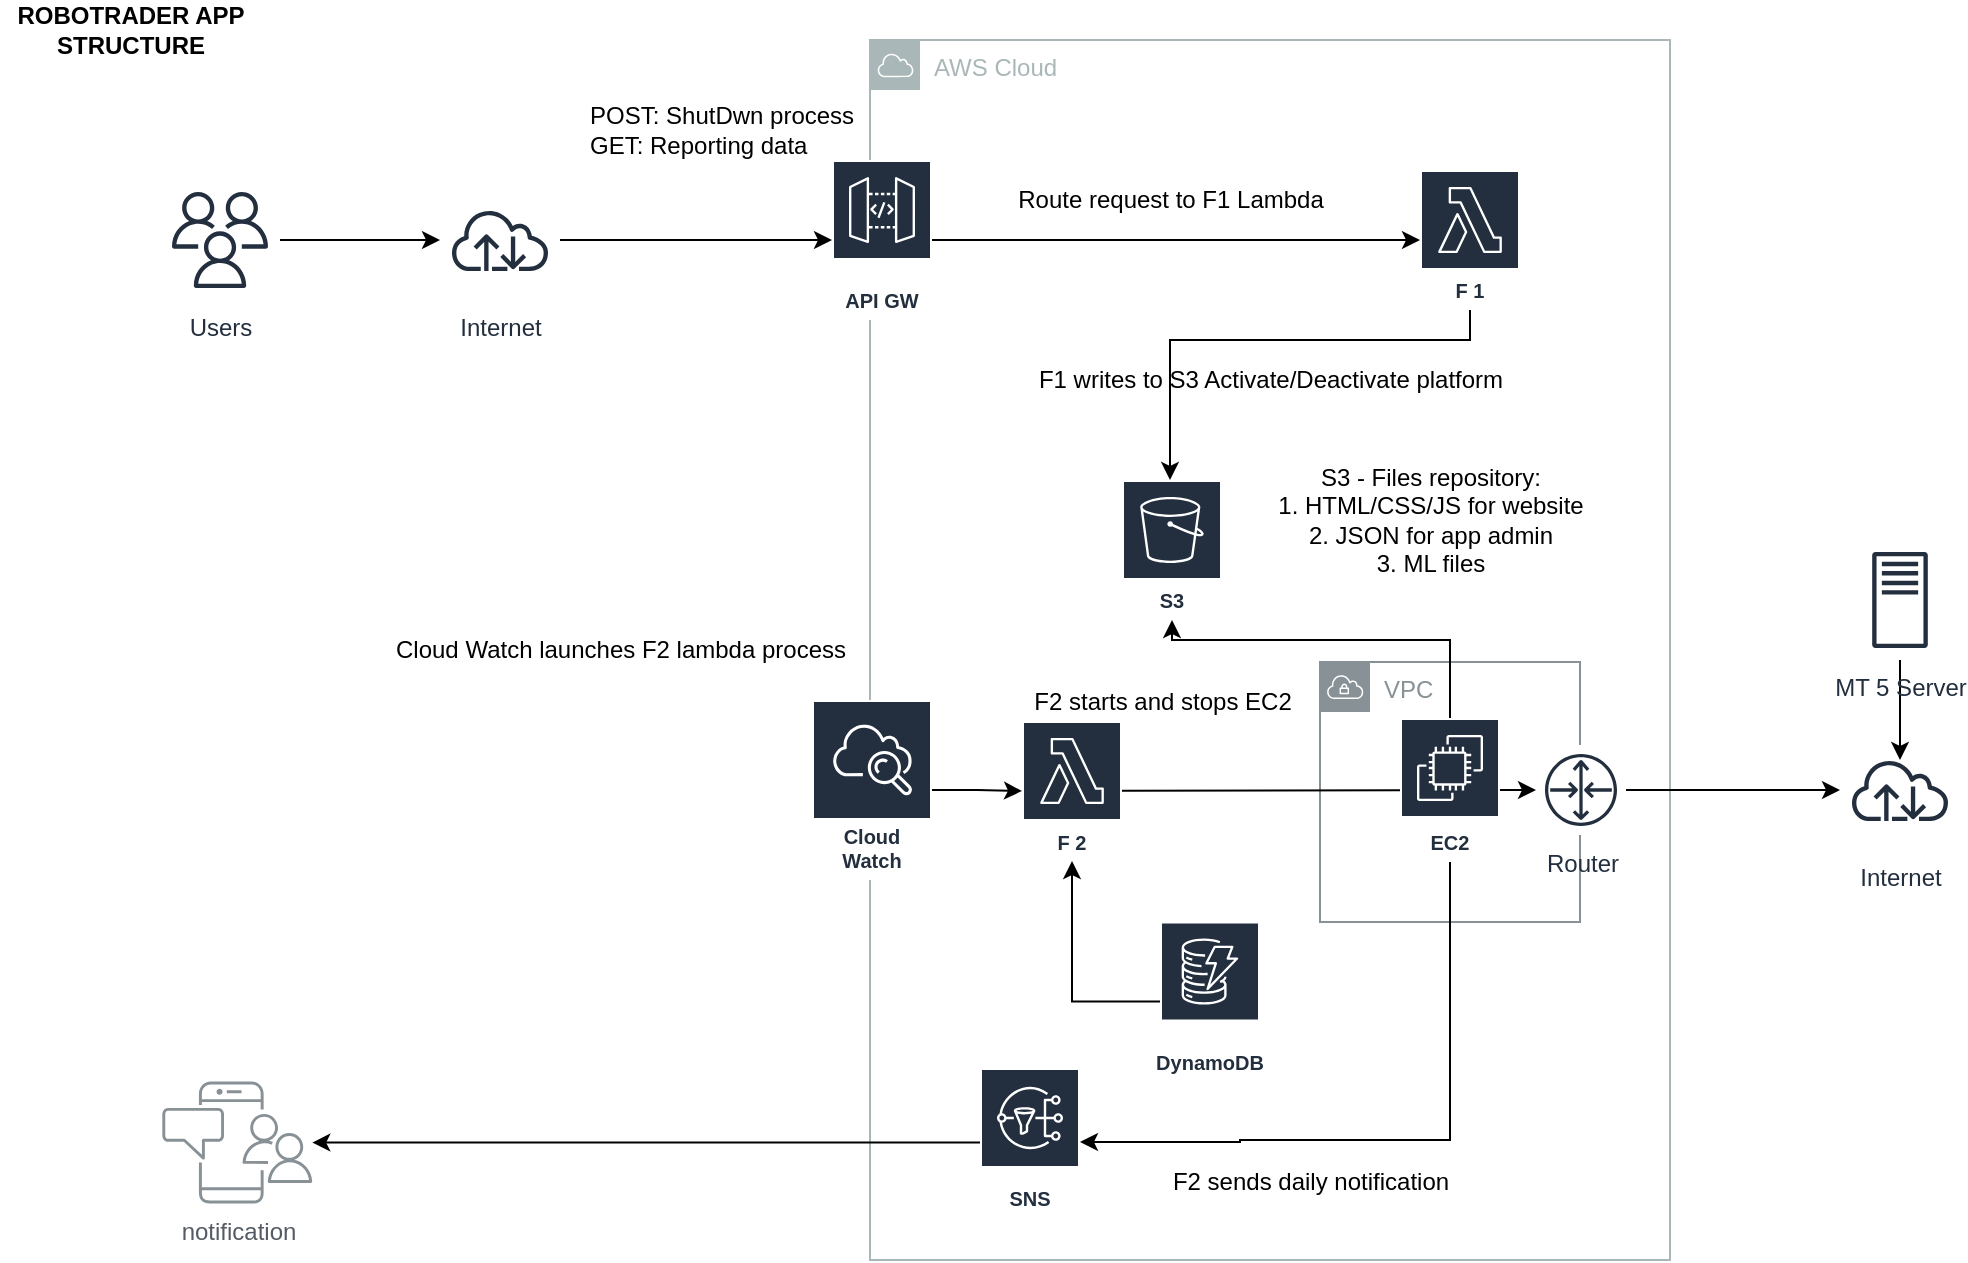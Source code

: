 <mxfile version="19.0.3" type="device"><diagram name="AWS Structure" id="5f0bae14-7c28-e335-631c-24af17079c00"><mxGraphModel dx="1662" dy="905" grid="1" gridSize="10" guides="1" tooltips="1" connect="1" arrows="1" fold="1" page="1" pageScale="1" pageWidth="1100" pageHeight="850" background="none" math="0" shadow="0"><root><mxCell id="0"/><mxCell id="1" parent="0"/><mxCell id="rskENf_oqM7ieZMcTFKL-3" value="VPC" style="sketch=0;outlineConnect=0;gradientColor=none;html=1;whiteSpace=wrap;fontSize=12;fontStyle=0;shape=mxgraph.aws4.group;grIcon=mxgraph.aws4.group_vpc;strokeColor=#879196;fillColor=none;verticalAlign=top;align=left;spacingLeft=30;fontColor=#879196;dashed=0;" vertex="1" parent="1"><mxGeometry x="700" y="371" width="130" height="130" as="geometry"/></mxCell><mxCell id="jgki9Th80nfPrXyXX-Kd-5" value="AWS Cloud" style="sketch=0;outlineConnect=0;gradientColor=none;html=1;whiteSpace=wrap;fontSize=12;fontStyle=0;shape=mxgraph.aws4.group;grIcon=mxgraph.aws4.group_aws_cloud;strokeColor=#AAB7B8;fillColor=none;verticalAlign=top;align=left;spacingLeft=30;fontColor=#AAB7B8;dashed=0;" parent="1" vertex="1"><mxGeometry x="475" y="60" width="400" height="610" as="geometry"/></mxCell><mxCell id="jgki9Th80nfPrXyXX-Kd-25" value="Router" style="sketch=0;outlineConnect=0;fontColor=#232F3E;gradientColor=none;strokeColor=#232F3E;fillColor=#ffffff;dashed=0;verticalLabelPosition=bottom;verticalAlign=top;align=center;html=1;fontSize=12;fontStyle=0;aspect=fixed;shape=mxgraph.aws4.resourceIcon;resIcon=mxgraph.aws4.router;" parent="1" vertex="1"><mxGeometry x="808" y="412.5" width="45" height="45" as="geometry"/></mxCell><mxCell id="jgki9Th80nfPrXyXX-Kd-28" style="edgeStyle=none;rounded=0;orthogonalLoop=1;jettySize=auto;html=1;" parent="1" source="jgki9Th80nfPrXyXX-Kd-25" target="jgki9Th80nfPrXyXX-Kd-27" edge="1"><mxGeometry relative="1" as="geometry"/></mxCell><mxCell id="jgki9Th80nfPrXyXX-Kd-15" style="edgeStyle=orthogonalEdgeStyle;rounded=0;orthogonalLoop=1;jettySize=auto;html=1;" parent="1" source="jgki9Th80nfPrXyXX-Kd-2" target="jgki9Th80nfPrXyXX-Kd-9" edge="1"><mxGeometry relative="1" as="geometry"/></mxCell><mxCell id="jgki9Th80nfPrXyXX-Kd-2" value="Internet" style="sketch=0;outlineConnect=0;fontColor=#232F3E;gradientColor=none;strokeColor=#232F3E;fillColor=#ffffff;dashed=0;verticalLabelPosition=bottom;verticalAlign=top;align=center;html=1;fontSize=12;fontStyle=0;aspect=fixed;shape=mxgraph.aws4.resourceIcon;resIcon=mxgraph.aws4.internet;" parent="1" vertex="1"><mxGeometry x="260" y="130" width="60" height="60" as="geometry"/></mxCell><mxCell id="jgki9Th80nfPrXyXX-Kd-14" style="edgeStyle=orthogonalEdgeStyle;rounded=0;orthogonalLoop=1;jettySize=auto;html=1;" parent="1" source="jgki9Th80nfPrXyXX-Kd-3" target="jgki9Th80nfPrXyXX-Kd-2" edge="1"><mxGeometry relative="1" as="geometry"/></mxCell><mxCell id="jgki9Th80nfPrXyXX-Kd-3" value="Users" style="sketch=0;outlineConnect=0;fontColor=#232F3E;gradientColor=none;strokeColor=#232F3E;fillColor=#ffffff;dashed=0;verticalLabelPosition=bottom;verticalAlign=top;align=center;html=1;fontSize=12;fontStyle=0;aspect=fixed;shape=mxgraph.aws4.resourceIcon;resIcon=mxgraph.aws4.users;" parent="1" vertex="1"><mxGeometry x="120" y="130" width="60" height="60" as="geometry"/></mxCell><mxCell id="jgki9Th80nfPrXyXX-Kd-4" value="notification" style="sketch=0;outlineConnect=0;gradientColor=none;fontColor=#545B64;strokeColor=none;fillColor=#879196;dashed=0;verticalLabelPosition=bottom;verticalAlign=top;align=center;html=1;fontSize=12;fontStyle=0;aspect=fixed;shape=mxgraph.aws4.illustration_notification;pointerEvents=1" parent="1" vertex="1"><mxGeometry x="121" y="580.75" width="75.31" height="61" as="geometry"/></mxCell><mxCell id="jgki9Th80nfPrXyXX-Kd-11" style="edgeStyle=orthogonalEdgeStyle;rounded=0;orthogonalLoop=1;jettySize=auto;html=1;" parent="1" source="jgki9Th80nfPrXyXX-Kd-6" target="jgki9Th80nfPrXyXX-Kd-4" edge="1"><mxGeometry relative="1" as="geometry"/></mxCell><mxCell id="jgki9Th80nfPrXyXX-Kd-6" value="SNS" style="sketch=0;outlineConnect=0;fontColor=#232F3E;gradientColor=none;strokeColor=#ffffff;fillColor=#232F3E;dashed=0;verticalLabelPosition=middle;verticalAlign=bottom;align=center;html=1;whiteSpace=wrap;fontSize=10;fontStyle=1;spacing=3;shape=mxgraph.aws4.productIcon;prIcon=mxgraph.aws4.sns;" parent="1" vertex="1"><mxGeometry x="530" y="574" width="50" height="74.5" as="geometry"/></mxCell><mxCell id="jgki9Th80nfPrXyXX-Kd-17" style="edgeStyle=orthogonalEdgeStyle;rounded=0;orthogonalLoop=1;jettySize=auto;html=1;" parent="1" source="jgki9Th80nfPrXyXX-Kd-7" target="jgki9Th80nfPrXyXX-Kd-10" edge="1"><mxGeometry relative="1" as="geometry"><Array as="points"><mxPoint x="775" y="210"/><mxPoint x="625" y="210"/></Array></mxGeometry></mxCell><mxCell id="jgki9Th80nfPrXyXX-Kd-7" value="F 1" style="sketch=0;outlineConnect=0;fontColor=#232F3E;gradientColor=none;strokeColor=#ffffff;fillColor=#232F3E;dashed=0;verticalLabelPosition=middle;verticalAlign=bottom;align=center;html=1;whiteSpace=wrap;fontSize=10;fontStyle=1;spacing=3;shape=mxgraph.aws4.productIcon;prIcon=mxgraph.aws4.lambda;" parent="1" vertex="1"><mxGeometry x="750" y="125" width="50" height="70" as="geometry"/></mxCell><mxCell id="jgki9Th80nfPrXyXX-Kd-18" style="edgeStyle=orthogonalEdgeStyle;rounded=0;orthogonalLoop=1;jettySize=auto;html=1;" parent="1" source="jgki9Th80nfPrXyXX-Kd-8" target="jgki9Th80nfPrXyXX-Kd-13" edge="1"><mxGeometry relative="1" as="geometry"/></mxCell><mxCell id="jgki9Th80nfPrXyXX-Kd-8" value="Cloud Watch" style="sketch=0;outlineConnect=0;fontColor=#232F3E;gradientColor=none;strokeColor=#ffffff;fillColor=#232F3E;dashed=0;verticalLabelPosition=middle;verticalAlign=bottom;align=center;html=1;whiteSpace=wrap;fontSize=10;fontStyle=1;spacing=3;shape=mxgraph.aws4.productIcon;prIcon=mxgraph.aws4.cloudwatch;" parent="1" vertex="1"><mxGeometry x="446" y="390" width="60" height="90" as="geometry"/></mxCell><mxCell id="jgki9Th80nfPrXyXX-Kd-16" style="edgeStyle=orthogonalEdgeStyle;rounded=0;orthogonalLoop=1;jettySize=auto;html=1;" parent="1" source="jgki9Th80nfPrXyXX-Kd-9" target="jgki9Th80nfPrXyXX-Kd-7" edge="1"><mxGeometry relative="1" as="geometry"/></mxCell><mxCell id="jgki9Th80nfPrXyXX-Kd-9" value="API GW" style="sketch=0;outlineConnect=0;fontColor=#232F3E;gradientColor=none;strokeColor=#ffffff;fillColor=#232F3E;dashed=0;verticalLabelPosition=middle;verticalAlign=bottom;align=center;html=1;whiteSpace=wrap;fontSize=10;fontStyle=1;spacing=3;shape=mxgraph.aws4.productIcon;prIcon=mxgraph.aws4.api_gateway;" parent="1" vertex="1"><mxGeometry x="456" y="120" width="50" height="80" as="geometry"/></mxCell><mxCell id="jgki9Th80nfPrXyXX-Kd-10" value="S3" style="sketch=0;outlineConnect=0;fontColor=#232F3E;gradientColor=none;strokeColor=#ffffff;fillColor=#232F3E;dashed=0;verticalLabelPosition=middle;verticalAlign=bottom;align=center;html=1;whiteSpace=wrap;fontSize=10;fontStyle=1;spacing=3;shape=mxgraph.aws4.productIcon;prIcon=mxgraph.aws4.s3;" parent="1" vertex="1"><mxGeometry x="601" y="280" width="50" height="70" as="geometry"/></mxCell><mxCell id="jgki9Th80nfPrXyXX-Kd-19" style="edgeStyle=orthogonalEdgeStyle;rounded=0;orthogonalLoop=1;jettySize=auto;html=1;" parent="1" source="rskENf_oqM7ieZMcTFKL-1" target="jgki9Th80nfPrXyXX-Kd-6" edge="1"><mxGeometry relative="1" as="geometry"><Array as="points"><mxPoint x="765" y="610"/><mxPoint x="660" y="610"/><mxPoint x="660" y="611"/></Array><mxPoint x="580" y="610" as="targetPoint"/></mxGeometry></mxCell><mxCell id="jgki9Th80nfPrXyXX-Kd-26" style="edgeStyle=none;rounded=0;orthogonalLoop=1;jettySize=auto;html=1;startArrow=none;" parent="1" source="rskENf_oqM7ieZMcTFKL-1" target="jgki9Th80nfPrXyXX-Kd-25" edge="1"><mxGeometry relative="1" as="geometry"/></mxCell><mxCell id="jgki9Th80nfPrXyXX-Kd-13" value="F 2" style="sketch=0;outlineConnect=0;fontColor=#232F3E;gradientColor=none;strokeColor=#ffffff;fillColor=#232F3E;dashed=0;verticalLabelPosition=middle;verticalAlign=bottom;align=center;html=1;whiteSpace=wrap;fontSize=10;fontStyle=1;spacing=3;shape=mxgraph.aws4.productIcon;prIcon=mxgraph.aws4.lambda;" parent="1" vertex="1"><mxGeometry x="551" y="400.5" width="50" height="70" as="geometry"/></mxCell><mxCell id="jgki9Th80nfPrXyXX-Kd-21" value="Cloud Watch launches F2 lambda process" style="text;html=1;align=center;verticalAlign=middle;resizable=0;points=[];autosize=1;strokeColor=none;fillColor=none;" parent="1" vertex="1"><mxGeometry x="230" y="355" width="240" height="20" as="geometry"/></mxCell><mxCell id="jgki9Th80nfPrXyXX-Kd-22" value="F1 writes to S3 Activate/Deactivate platform" style="text;html=1;align=center;verticalAlign=middle;resizable=0;points=[];autosize=1;strokeColor=none;fillColor=none;" parent="1" vertex="1"><mxGeometry x="550" y="220" width="250" height="20" as="geometry"/></mxCell><mxCell id="jgki9Th80nfPrXyXX-Kd-23" value="ROBOTRADER APP &lt;br&gt;STRUCTURE" style="text;html=1;align=center;verticalAlign=middle;resizable=0;points=[];autosize=1;strokeColor=none;fillColor=none;fontStyle=1" parent="1" vertex="1"><mxGeometry x="40" y="40" width="130" height="30" as="geometry"/></mxCell><mxCell id="jgki9Th80nfPrXyXX-Kd-24" value="F2 sends daily notification" style="text;html=1;align=center;verticalAlign=middle;resizable=0;points=[];autosize=1;strokeColor=none;fillColor=none;" parent="1" vertex="1"><mxGeometry x="620" y="621" width="150" height="20" as="geometry"/></mxCell><mxCell id="jgki9Th80nfPrXyXX-Kd-27" value="Internet" style="sketch=0;outlineConnect=0;fontColor=#232F3E;gradientColor=none;strokeColor=#232F3E;fillColor=#ffffff;dashed=0;verticalLabelPosition=bottom;verticalAlign=top;align=center;html=1;fontSize=12;fontStyle=0;aspect=fixed;shape=mxgraph.aws4.resourceIcon;resIcon=mxgraph.aws4.internet;" parent="1" vertex="1"><mxGeometry x="960" y="405" width="60" height="60" as="geometry"/></mxCell><mxCell id="jgki9Th80nfPrXyXX-Kd-30" value="" style="edgeStyle=none;rounded=0;orthogonalLoop=1;jettySize=auto;html=1;" parent="1" source="jgki9Th80nfPrXyXX-Kd-29" edge="1"><mxGeometry relative="1" as="geometry"><mxPoint x="990" y="420" as="targetPoint"/></mxGeometry></mxCell><mxCell id="jgki9Th80nfPrXyXX-Kd-29" value="MT 5 Server" style="sketch=0;outlineConnect=0;fontColor=#232F3E;gradientColor=none;strokeColor=#232F3E;fillColor=#ffffff;dashed=0;verticalLabelPosition=bottom;verticalAlign=top;align=center;html=1;fontSize=12;fontStyle=0;aspect=fixed;shape=mxgraph.aws4.resourceIcon;resIcon=mxgraph.aws4.traditional_server;" parent="1" vertex="1"><mxGeometry x="960" y="310" width="60" height="60" as="geometry"/></mxCell><mxCell id="jgki9Th80nfPrXyXX-Kd-31" value="Route request to F1 Lambda" style="text;html=1;align=center;verticalAlign=middle;resizable=0;points=[];autosize=1;strokeColor=none;fillColor=none;" parent="1" vertex="1"><mxGeometry x="540" y="130" width="170" height="20" as="geometry"/></mxCell><mxCell id="jgki9Th80nfPrXyXX-Kd-34" value="S3 - Files repository:&lt;br&gt;1. HTML/CSS/JS for website&lt;br&gt;2. JSON for app admin&lt;br&gt;3. ML files" style="text;html=1;align=center;verticalAlign=middle;resizable=0;points=[];autosize=1;strokeColor=none;fillColor=none;" parent="1" vertex="1"><mxGeometry x="670" y="270" width="170" height="60" as="geometry"/></mxCell><mxCell id="jgki9Th80nfPrXyXX-Kd-35" value="POST: ShutDwn process&lt;br&gt;GET: Reporting data" style="text;html=1;align=left;verticalAlign=middle;resizable=0;points=[];autosize=1;strokeColor=none;fillColor=none;" parent="1" vertex="1"><mxGeometry x="333" y="90" width="150" height="30" as="geometry"/></mxCell><mxCell id="rskENf_oqM7ieZMcTFKL-1" value="EC2" style="sketch=0;outlineConnect=0;fontColor=#232F3E;gradientColor=none;strokeColor=#ffffff;fillColor=#232F3E;dashed=0;verticalLabelPosition=middle;verticalAlign=bottom;align=center;html=1;whiteSpace=wrap;fontSize=10;fontStyle=1;spacing=3;shape=mxgraph.aws4.productIcon;prIcon=mxgraph.aws4.ec2;" vertex="1" parent="1"><mxGeometry x="740" y="399" width="50" height="72" as="geometry"/></mxCell><mxCell id="rskENf_oqM7ieZMcTFKL-2" value="" style="edgeStyle=none;rounded=0;orthogonalLoop=1;jettySize=auto;html=1;endArrow=none;" edge="1" parent="1" source="jgki9Th80nfPrXyXX-Kd-13" target="rskENf_oqM7ieZMcTFKL-1"><mxGeometry relative="1" as="geometry"><mxPoint x="601" y="435.5" as="sourcePoint"/><mxPoint x="858" y="435.5" as="targetPoint"/></mxGeometry></mxCell><mxCell id="rskENf_oqM7ieZMcTFKL-4" style="edgeStyle=orthogonalEdgeStyle;rounded=0;orthogonalLoop=1;jettySize=auto;html=1;" edge="1" parent="1" source="rskENf_oqM7ieZMcTFKL-1" target="jgki9Th80nfPrXyXX-Kd-10"><mxGeometry relative="1" as="geometry"><Array as="points"><mxPoint x="765" y="360"/><mxPoint x="626" y="360"/></Array></mxGeometry></mxCell><mxCell id="rskENf_oqM7ieZMcTFKL-7" style="edgeStyle=orthogonalEdgeStyle;rounded=0;orthogonalLoop=1;jettySize=auto;html=1;" edge="1" parent="1" source="rskENf_oqM7ieZMcTFKL-5" target="jgki9Th80nfPrXyXX-Kd-13"><mxGeometry relative="1" as="geometry"/></mxCell><mxCell id="rskENf_oqM7ieZMcTFKL-5" value="DynamoDB" style="sketch=0;outlineConnect=0;fontColor=#232F3E;gradientColor=none;strokeColor=#ffffff;fillColor=#232F3E;dashed=0;verticalLabelPosition=middle;verticalAlign=bottom;align=center;html=1;whiteSpace=wrap;fontSize=10;fontStyle=1;spacing=3;shape=mxgraph.aws4.productIcon;prIcon=mxgraph.aws4.dynamodb;" vertex="1" parent="1"><mxGeometry x="620" y="500.75" width="50" height="80" as="geometry"/></mxCell><mxCell id="rskENf_oqM7ieZMcTFKL-8" value="F2 starts and stops EC2" style="text;html=1;align=center;verticalAlign=middle;resizable=0;points=[];autosize=1;strokeColor=none;fillColor=none;" vertex="1" parent="1"><mxGeometry x="551" y="380.5" width="140" height="20" as="geometry"/></mxCell></root></mxGraphModel></diagram></mxfile>